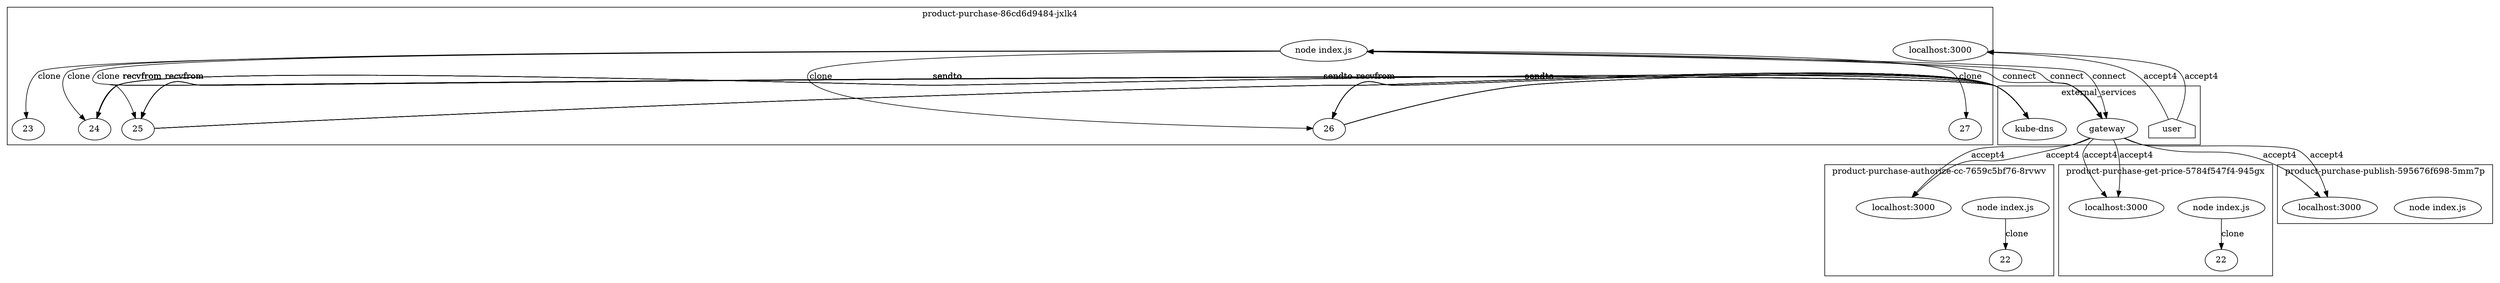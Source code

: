 digraph G {
	subgraph "cluster_ product-purchase-authorize-cc-7659c5bf76-8rvwv " {
		label=" product-purchase-authorize-cc-7659c5bf76-8rvwv "
		78265 [label="node index.js"]
		78265 -> 78485 [label=clone]
		"product-purchase-authorize-cc_localhost_3000" [label="localhost:3000"]
		"product-purchase-authorize-cc_localhost_3000" [label="localhost:3000"]
		78485 [label=22]
	}
	subgraph "cluster_ product-purchase-86cd6d9484-jxlk4 " {
		label=" product-purchase-86cd6d9484-jxlk4 "
		78969 [label="node index.js"]
		78969 -> 79207 [label=clone]
		"product-purchase_localhost_3000" [label="localhost:3000"]
		"product-purchase_localhost_3000" [label="localhost:3000"]
		78969 -> 81868 [label=clone]
		78969 -> 81873 [label=clone]
		78969 -> 81881 [label=clone]
		78969 -> 81887 [label=clone]
		79207 [label=23]
		81868 [label=24]
		81873 [label=25]
		81881 [label=26]
		81887 [label=27]
	}
	subgraph "cluster_ product-purchase-get-price-5784f547f4-945gx " {
		label=" product-purchase-get-price-5784f547f4-945gx "
		79727 [label="node index.js"]
		79727 -> 79924 [label=clone]
		"product-purchase-get-price_localhost_3000" [label="localhost:3000"]
		"product-purchase-get-price_localhost_3000" [label="localhost:3000"]
		79924 [label=22]
	}
	subgraph "cluster_ product-purchase-publish-595676f698-5mm7p " {
		label=" product-purchase-publish-595676f698-5mm7p "
		80638 [label="node index.js"]
		"product-purchase-publish_localhost_3000" [label="localhost:3000"]
		"product-purchase-publish_localhost_3000" [label="localhost:3000"]
	}
	subgraph cluster_services {
		label=external_services
		user [shape=house]
		"10.107.89.58_8080" -> "product-purchase-authorize-cc_localhost_3000" [label=accept4]
		"10.107.89.58_8080" -> "product-purchase-authorize-cc_localhost_3000" [label=accept4]
		user -> "product-purchase_localhost_3000" [label=accept4]
		user -> "product-purchase_localhost_3000" [label=accept4]
		"10.107.89.58_8080" [label=gateway]
		78969 -> "10.107.89.58_8080" [label=connect dir=both]
		"10.107.89.58_8080" [label=gateway]
		78969 -> "10.107.89.58_8080" [label=connect dir=both]
		"10.107.89.58_8080" [label=gateway]
		78969 -> "10.107.89.58_8080" [label=connect dir=both]
		"10.96.0.10_53" [label="kube-dns"]
		81868 -> "10.96.0.10_53" [label=sendto]
		"10.96.0.10_53" [label="kube-dns"]
		81868 -> "10.96.0.10_53" [label=sendto]
		"10.96.0.10_53" [label="kube-dns"]
		"10.96.0.10_53" -> 81868 [label=recvfrom]
		"10.96.0.10_53" [label="kube-dns"]
		"10.96.0.10_53" -> 81868 [label=recvfrom]
		"10.96.0.10_53" [label="kube-dns"]
		81868 -> "10.96.0.10_53" [label=sendto]
		"10.96.0.10_53" [label="kube-dns"]
		81868 -> "10.96.0.10_53" [label=sendto]
		"10.96.0.10_53" [label="kube-dns"]
		"10.96.0.10_53" -> 81868 [label=recvfrom]
		"10.96.0.10_53" [label="kube-dns"]
		"10.96.0.10_53" -> 81868 [label=recvfrom]
		"10.96.0.10_53" [label="kube-dns"]
		81868 -> "10.96.0.10_53" [label=sendto]
		"10.96.0.10_53" [label="kube-dns"]
		81868 -> "10.96.0.10_53" [label=sendto]
		"10.96.0.10_53" [label="kube-dns"]
		"10.96.0.10_53" -> 81868 [label=recvfrom]
		"10.96.0.10_53" [label="kube-dns"]
		"10.96.0.10_53" -> 81868 [label=recvfrom]
		"10.96.0.10_53" [label="kube-dns"]
		81868 -> "10.96.0.10_53" [label=sendto]
		"10.96.0.10_53" [label="kube-dns"]
		81868 -> "10.96.0.10_53" [label=sendto]
		"10.96.0.10_53" [label="kube-dns"]
		"10.96.0.10_53" -> 81868 [label=recvfrom]
		"10.96.0.10_53" [label="kube-dns"]
		"10.96.0.10_53" -> 81868 [label=recvfrom]
		"10.96.0.10_53" [label="kube-dns"]
		81873 -> "10.96.0.10_53" [label=sendto]
		"10.96.0.10_53" [label="kube-dns"]
		81873 -> "10.96.0.10_53" [label=sendto]
		"10.96.0.10_53" [label="kube-dns"]
		"10.96.0.10_53" -> 81873 [label=recvfrom]
		"10.96.0.10_53" [label="kube-dns"]
		"10.96.0.10_53" -> 81873 [label=recvfrom]
		"10.96.0.10_53" [label="kube-dns"]
		81873 -> "10.96.0.10_53" [label=sendto]
		"10.96.0.10_53" [label="kube-dns"]
		81873 -> "10.96.0.10_53" [label=sendto]
		"10.96.0.10_53" [label="kube-dns"]
		"10.96.0.10_53" -> 81873 [label=recvfrom]
		"10.96.0.10_53" [label="kube-dns"]
		"10.96.0.10_53" -> 81873 [label=recvfrom]
		"10.96.0.10_53" [label="kube-dns"]
		81873 -> "10.96.0.10_53" [label=sendto]
		"10.96.0.10_53" [label="kube-dns"]
		81873 -> "10.96.0.10_53" [label=sendto]
		"10.96.0.10_53" [label="kube-dns"]
		"10.96.0.10_53" -> 81873 [label=recvfrom]
		"10.96.0.10_53" [label="kube-dns"]
		"10.96.0.10_53" -> 81873 [label=recvfrom]
		"10.96.0.10_53" [label="kube-dns"]
		81873 -> "10.96.0.10_53" [label=sendto]
		"10.96.0.10_53" [label="kube-dns"]
		81873 -> "10.96.0.10_53" [label=sendto]
		"10.96.0.10_53" [label="kube-dns"]
		"10.96.0.10_53" -> 81873 [label=recvfrom]
		"10.96.0.10_53" [label="kube-dns"]
		"10.96.0.10_53" -> 81873 [label=recvfrom]
		"10.96.0.10_53" [label="kube-dns"]
		81881 -> "10.96.0.10_53" [label=sendto]
		"10.96.0.10_53" [label="kube-dns"]
		81881 -> "10.96.0.10_53" [label=sendto]
		"10.96.0.10_53" [label="kube-dns"]
		"10.96.0.10_53" -> 81881 [label=recvfrom]
		"10.96.0.10_53" [label="kube-dns"]
		"10.96.0.10_53" -> 81881 [label=recvfrom]
		"10.96.0.10_53" [label="kube-dns"]
		81881 -> "10.96.0.10_53" [label=sendto]
		"10.96.0.10_53" [label="kube-dns"]
		81881 -> "10.96.0.10_53" [label=sendto]
		"10.96.0.10_53" [label="kube-dns"]
		"10.96.0.10_53" -> 81881 [label=recvfrom]
		"10.96.0.10_53" [label="kube-dns"]
		"10.96.0.10_53" -> 81881 [label=recvfrom]
		"10.96.0.10_53" [label="kube-dns"]
		81881 -> "10.96.0.10_53" [label=sendto]
		"10.96.0.10_53" [label="kube-dns"]
		81881 -> "10.96.0.10_53" [label=sendto]
		"10.96.0.10_53" [label="kube-dns"]
		"10.96.0.10_53" -> 81881 [label=recvfrom]
		"10.96.0.10_53" [label="kube-dns"]
		"10.96.0.10_53" -> 81881 [label=recvfrom]
		"10.96.0.10_53" [label="kube-dns"]
		81881 -> "10.96.0.10_53" [label=sendto]
		"10.96.0.10_53" [label="kube-dns"]
		81881 -> "10.96.0.10_53" [label=sendto]
		"10.96.0.10_53" [label="kube-dns"]
		"10.96.0.10_53" -> 81881 [label=recvfrom]
		"10.96.0.10_53" [label="kube-dns"]
		"10.96.0.10_53" -> 81881 [label=recvfrom]
		"10.107.89.58_8080" -> "product-purchase-get-price_localhost_3000" [label=accept4]
		"10.107.89.58_8080" -> "product-purchase-get-price_localhost_3000" [label=accept4]
		"10.107.89.58_8080" -> "product-purchase-publish_localhost_3000" [label=accept4]
		"10.107.89.58_8080" -> "product-purchase-publish_localhost_3000" [label=accept4]
	}
}
